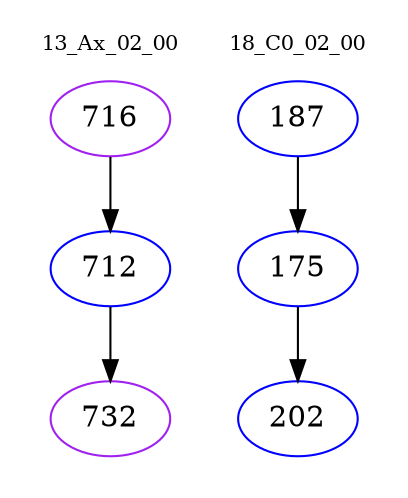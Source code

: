 digraph{
subgraph cluster_0 {
color = white
label = "13_Ax_02_00";
fontsize=10;
T0_716 [label="716", color="purple"]
T0_716 -> T0_712 [color="black"]
T0_712 [label="712", color="blue"]
T0_712 -> T0_732 [color="black"]
T0_732 [label="732", color="purple"]
}
subgraph cluster_1 {
color = white
label = "18_C0_02_00";
fontsize=10;
T1_187 [label="187", color="blue"]
T1_187 -> T1_175 [color="black"]
T1_175 [label="175", color="blue"]
T1_175 -> T1_202 [color="black"]
T1_202 [label="202", color="blue"]
}
}
